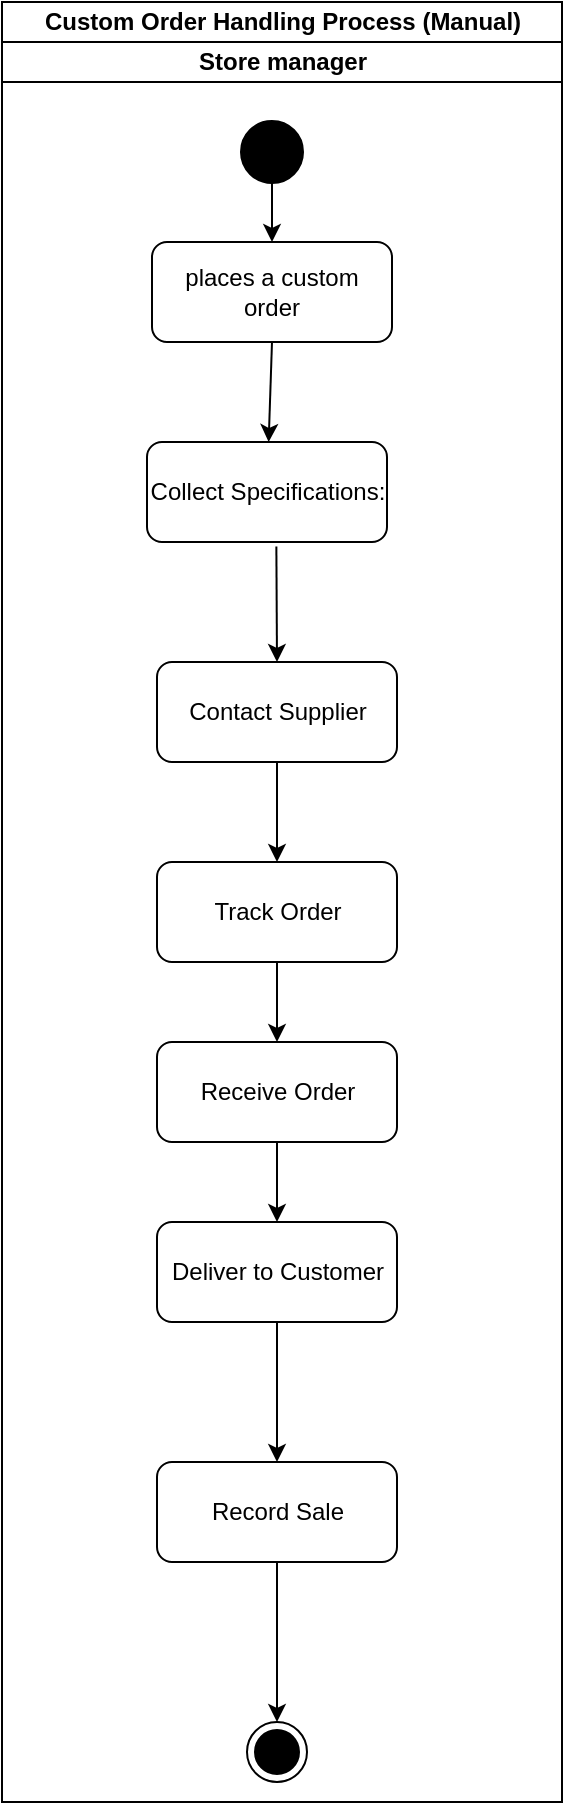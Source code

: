 <mxfile version="24.7.17">
  <diagram name="Page-1" id="A2gWwqG0_TJS_9LvcNGC">
    <mxGraphModel dx="1036" dy="590" grid="1" gridSize="10" guides="1" tooltips="1" connect="1" arrows="1" fold="1" page="1" pageScale="1" pageWidth="850" pageHeight="1100" math="0" shadow="0">
      <root>
        <mxCell id="0" />
        <mxCell id="1" parent="0" />
        <mxCell id="KydxptOqUotYSr8qo6g0-1" value="Custom Order Handling Process (Manual)" style="swimlane;childLayout=stackLayout;resizeParent=1;resizeParentMax=0;startSize=20;html=1;" parent="1" vertex="1">
          <mxGeometry x="160.0" y="40" width="280" height="900" as="geometry" />
        </mxCell>
        <mxCell id="KydxptOqUotYSr8qo6g0-2" value="Store manager" style="swimlane;startSize=20;html=1;" parent="KydxptOqUotYSr8qo6g0-1" vertex="1">
          <mxGeometry y="20" width="280" height="880" as="geometry">
            <mxRectangle y="20" width="40" height="880" as="alternateBounds" />
          </mxGeometry>
        </mxCell>
        <mxCell id="KydxptOqUotYSr8qo6g0-3" value="" style="strokeWidth=2;html=1;shape=mxgraph.flowchart.start_2;whiteSpace=wrap;fillColor=#000000;" parent="KydxptOqUotYSr8qo6g0-2" vertex="1">
          <mxGeometry x="120.0" y="40" width="30" height="30" as="geometry" />
        </mxCell>
        <mxCell id="KydxptOqUotYSr8qo6g0-4" value="places a custom order" style="rounded=1;whiteSpace=wrap;html=1;" parent="KydxptOqUotYSr8qo6g0-2" vertex="1">
          <mxGeometry x="75" y="100" width="120" height="50" as="geometry" />
        </mxCell>
        <mxCell id="KydxptOqUotYSr8qo6g0-8" value="" style="endArrow=classic;html=1;rounded=0;exitX=0.5;exitY=1;exitDx=0;exitDy=0;exitPerimeter=0;" parent="KydxptOqUotYSr8qo6g0-2" source="KydxptOqUotYSr8qo6g0-3" target="KydxptOqUotYSr8qo6g0-4" edge="1">
          <mxGeometry width="50" height="50" relative="1" as="geometry">
            <mxPoint x="190.0" y="360" as="sourcePoint" />
            <mxPoint x="240.0" y="310" as="targetPoint" />
          </mxGeometry>
        </mxCell>
        <mxCell id="KydxptOqUotYSr8qo6g0-15" value="" style="ellipse;html=1;shape=endState;fillColor=#000000;strokeColor=#000000;" parent="KydxptOqUotYSr8qo6g0-2" vertex="1">
          <mxGeometry x="122.5" y="840" width="30" height="30" as="geometry" />
        </mxCell>
        <mxCell id="KydxptOqUotYSr8qo6g0-17" value="" style="endArrow=classic;html=1;rounded=0;entryX=0.5;entryY=0;entryDx=0;entryDy=0;exitX=0.5;exitY=1;exitDx=0;exitDy=0;" parent="KydxptOqUotYSr8qo6g0-2" source="KydxptOqUotYSr8qo6g0-54" target="KydxptOqUotYSr8qo6g0-15" edge="1">
          <mxGeometry width="50" height="50" relative="1" as="geometry">
            <mxPoint x="67.5" y="600" as="sourcePoint" />
            <mxPoint x="17.5" y="490" as="targetPoint" />
          </mxGeometry>
        </mxCell>
        <mxCell id="KydxptOqUotYSr8qo6g0-54" value="Record Sale" style="rounded=1;whiteSpace=wrap;html=1;" parent="KydxptOqUotYSr8qo6g0-2" vertex="1">
          <mxGeometry x="77.5" y="710" width="120" height="50" as="geometry" />
        </mxCell>
        <mxCell id="KydxptOqUotYSr8qo6g0-56" value="" style="endArrow=classic;html=1;rounded=0;exitX=0.5;exitY=1;exitDx=0;exitDy=0;" parent="KydxptOqUotYSr8qo6g0-2" source="KydxptOqUotYSr8qo6g0-53" target="KydxptOqUotYSr8qo6g0-54" edge="1">
          <mxGeometry width="50" height="50" relative="1" as="geometry">
            <mxPoint x="27.5" y="630" as="sourcePoint" />
            <mxPoint x="77.5" y="580" as="targetPoint" />
          </mxGeometry>
        </mxCell>
        <mxCell id="KydxptOqUotYSr8qo6g0-53" value="Deliver to Customer" style="rounded=1;whiteSpace=wrap;html=1;" parent="KydxptOqUotYSr8qo6g0-2" vertex="1">
          <mxGeometry x="77.5" y="590" width="120" height="50" as="geometry" />
        </mxCell>
        <mxCell id="KydxptOqUotYSr8qo6g0-55" value="" style="endArrow=classic;html=1;rounded=0;exitX=0.5;exitY=1;exitDx=0;exitDy=0;" parent="KydxptOqUotYSr8qo6g0-2" source="KydxptOqUotYSr8qo6g0-14" target="KydxptOqUotYSr8qo6g0-53" edge="1">
          <mxGeometry width="50" height="50" relative="1" as="geometry">
            <mxPoint x="27.5" y="480" as="sourcePoint" />
            <mxPoint x="77.5" y="430" as="targetPoint" />
          </mxGeometry>
        </mxCell>
        <mxCell id="KydxptOqUotYSr8qo6g0-14" value="Receive Order" style="rounded=1;whiteSpace=wrap;html=1;" parent="KydxptOqUotYSr8qo6g0-2" vertex="1">
          <mxGeometry x="77.5" y="500" width="120" height="50" as="geometry" />
        </mxCell>
        <mxCell id="KydxptOqUotYSr8qo6g0-16" value="" style="endArrow=classic;html=1;rounded=0;exitX=0.5;exitY=1;exitDx=0;exitDy=0;entryX=0.5;entryY=0;entryDx=0;entryDy=0;" parent="KydxptOqUotYSr8qo6g0-2" source="KydxptOqUotYSr8qo6g0-13" target="KydxptOqUotYSr8qo6g0-14" edge="1">
          <mxGeometry width="50" height="50" relative="1" as="geometry">
            <mxPoint x="-32.5" y="470" as="sourcePoint" />
            <mxPoint x="17.5" y="420" as="targetPoint" />
          </mxGeometry>
        </mxCell>
        <mxCell id="KydxptOqUotYSr8qo6g0-13" value="Track Order" style="rounded=1;whiteSpace=wrap;html=1;" parent="KydxptOqUotYSr8qo6g0-2" vertex="1">
          <mxGeometry x="77.5" y="410" width="120" height="50" as="geometry" />
        </mxCell>
        <mxCell id="KydxptOqUotYSr8qo6g0-22" value="" style="endArrow=classic;html=1;rounded=0;exitX=0.5;exitY=1;exitDx=0;exitDy=0;entryX=0.5;entryY=0;entryDx=0;entryDy=0;" parent="KydxptOqUotYSr8qo6g0-2" source="KydxptOqUotYSr8qo6g0-12" target="KydxptOqUotYSr8qo6g0-13" edge="1">
          <mxGeometry width="50" height="50" relative="1" as="geometry">
            <mxPoint x="-82.5" y="435" as="sourcePoint" />
            <mxPoint x="-32.5" y="360" as="targetPoint" />
          </mxGeometry>
        </mxCell>
        <mxCell id="KydxptOqUotYSr8qo6g0-12" value="Contact Supplier" style="rounded=1;whiteSpace=wrap;html=1;" parent="KydxptOqUotYSr8qo6g0-2" vertex="1">
          <mxGeometry x="77.5" y="310" width="120" height="50" as="geometry" />
        </mxCell>
        <mxCell id="KydxptOqUotYSr8qo6g0-19" value="" style="endArrow=classic;html=1;rounded=0;exitX=0.539;exitY=1.045;exitDx=0;exitDy=0;entryX=0.5;entryY=0;entryDx=0;entryDy=0;exitPerimeter=0;" parent="KydxptOqUotYSr8qo6g0-2" source="KydxptOqUotYSr8qo6g0-11" target="KydxptOqUotYSr8qo6g0-12" edge="1">
          <mxGeometry width="50" height="50" relative="1" as="geometry">
            <mxPoint x="-102.5" y="350" as="sourcePoint" />
            <mxPoint x="-147.5" y="310" as="targetPoint" />
            <Array as="points" />
          </mxGeometry>
        </mxCell>
        <mxCell id="KydxptOqUotYSr8qo6g0-11" value="Collect Specifications:" style="rounded=1;whiteSpace=wrap;html=1;" parent="KydxptOqUotYSr8qo6g0-2" vertex="1">
          <mxGeometry x="72.5" y="200" width="120" height="50" as="geometry" />
        </mxCell>
        <mxCell id="fFNdzQusBoNVNolS7eg7-1" value="" style="endArrow=classic;html=1;rounded=0;exitX=0.5;exitY=1;exitDx=0;exitDy=0;" parent="KydxptOqUotYSr8qo6g0-2" source="KydxptOqUotYSr8qo6g0-4" target="KydxptOqUotYSr8qo6g0-11" edge="1">
          <mxGeometry width="50" height="50" relative="1" as="geometry">
            <mxPoint x="160.0" y="360" as="sourcePoint" />
            <mxPoint x="210.0" y="310" as="targetPoint" />
          </mxGeometry>
        </mxCell>
      </root>
    </mxGraphModel>
  </diagram>
</mxfile>
